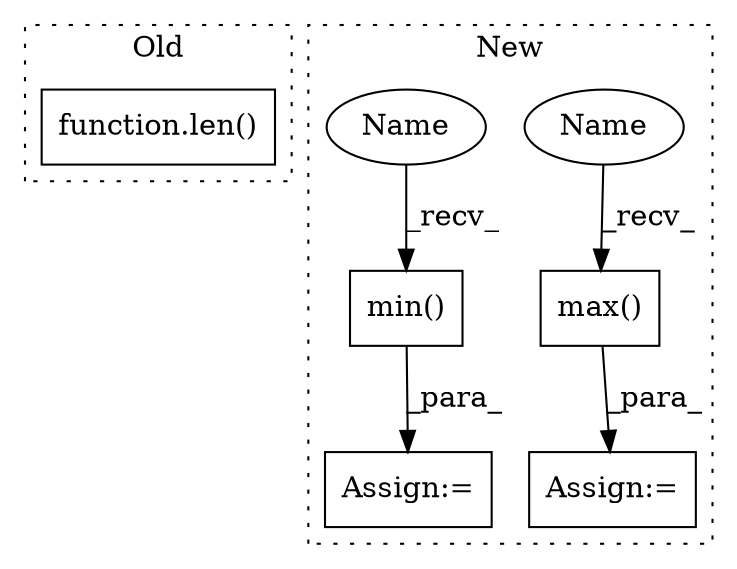 digraph G {
subgraph cluster0 {
1 [label="function.len()" a="75" s="1800,1865" l="4,1" shape="box"];
label = "Old";
style="dotted";
}
subgraph cluster1 {
2 [label="min()" a="75" s="3359,3392" l="7,1" shape="box"];
3 [label="Assign:=" a="68" s="3342" l="3" shape="box"];
4 [label="max()" a="75" s="3433,3466" l="7,1" shape="box"];
5 [label="Assign:=" a="68" s="3416" l="3" shape="box"];
6 [label="Name" a="87" s="3433" l="2" shape="ellipse"];
7 [label="Name" a="87" s="3359" l="2" shape="ellipse"];
label = "New";
style="dotted";
}
2 -> 3 [label="_para_"];
4 -> 5 [label="_para_"];
6 -> 4 [label="_recv_"];
7 -> 2 [label="_recv_"];
}